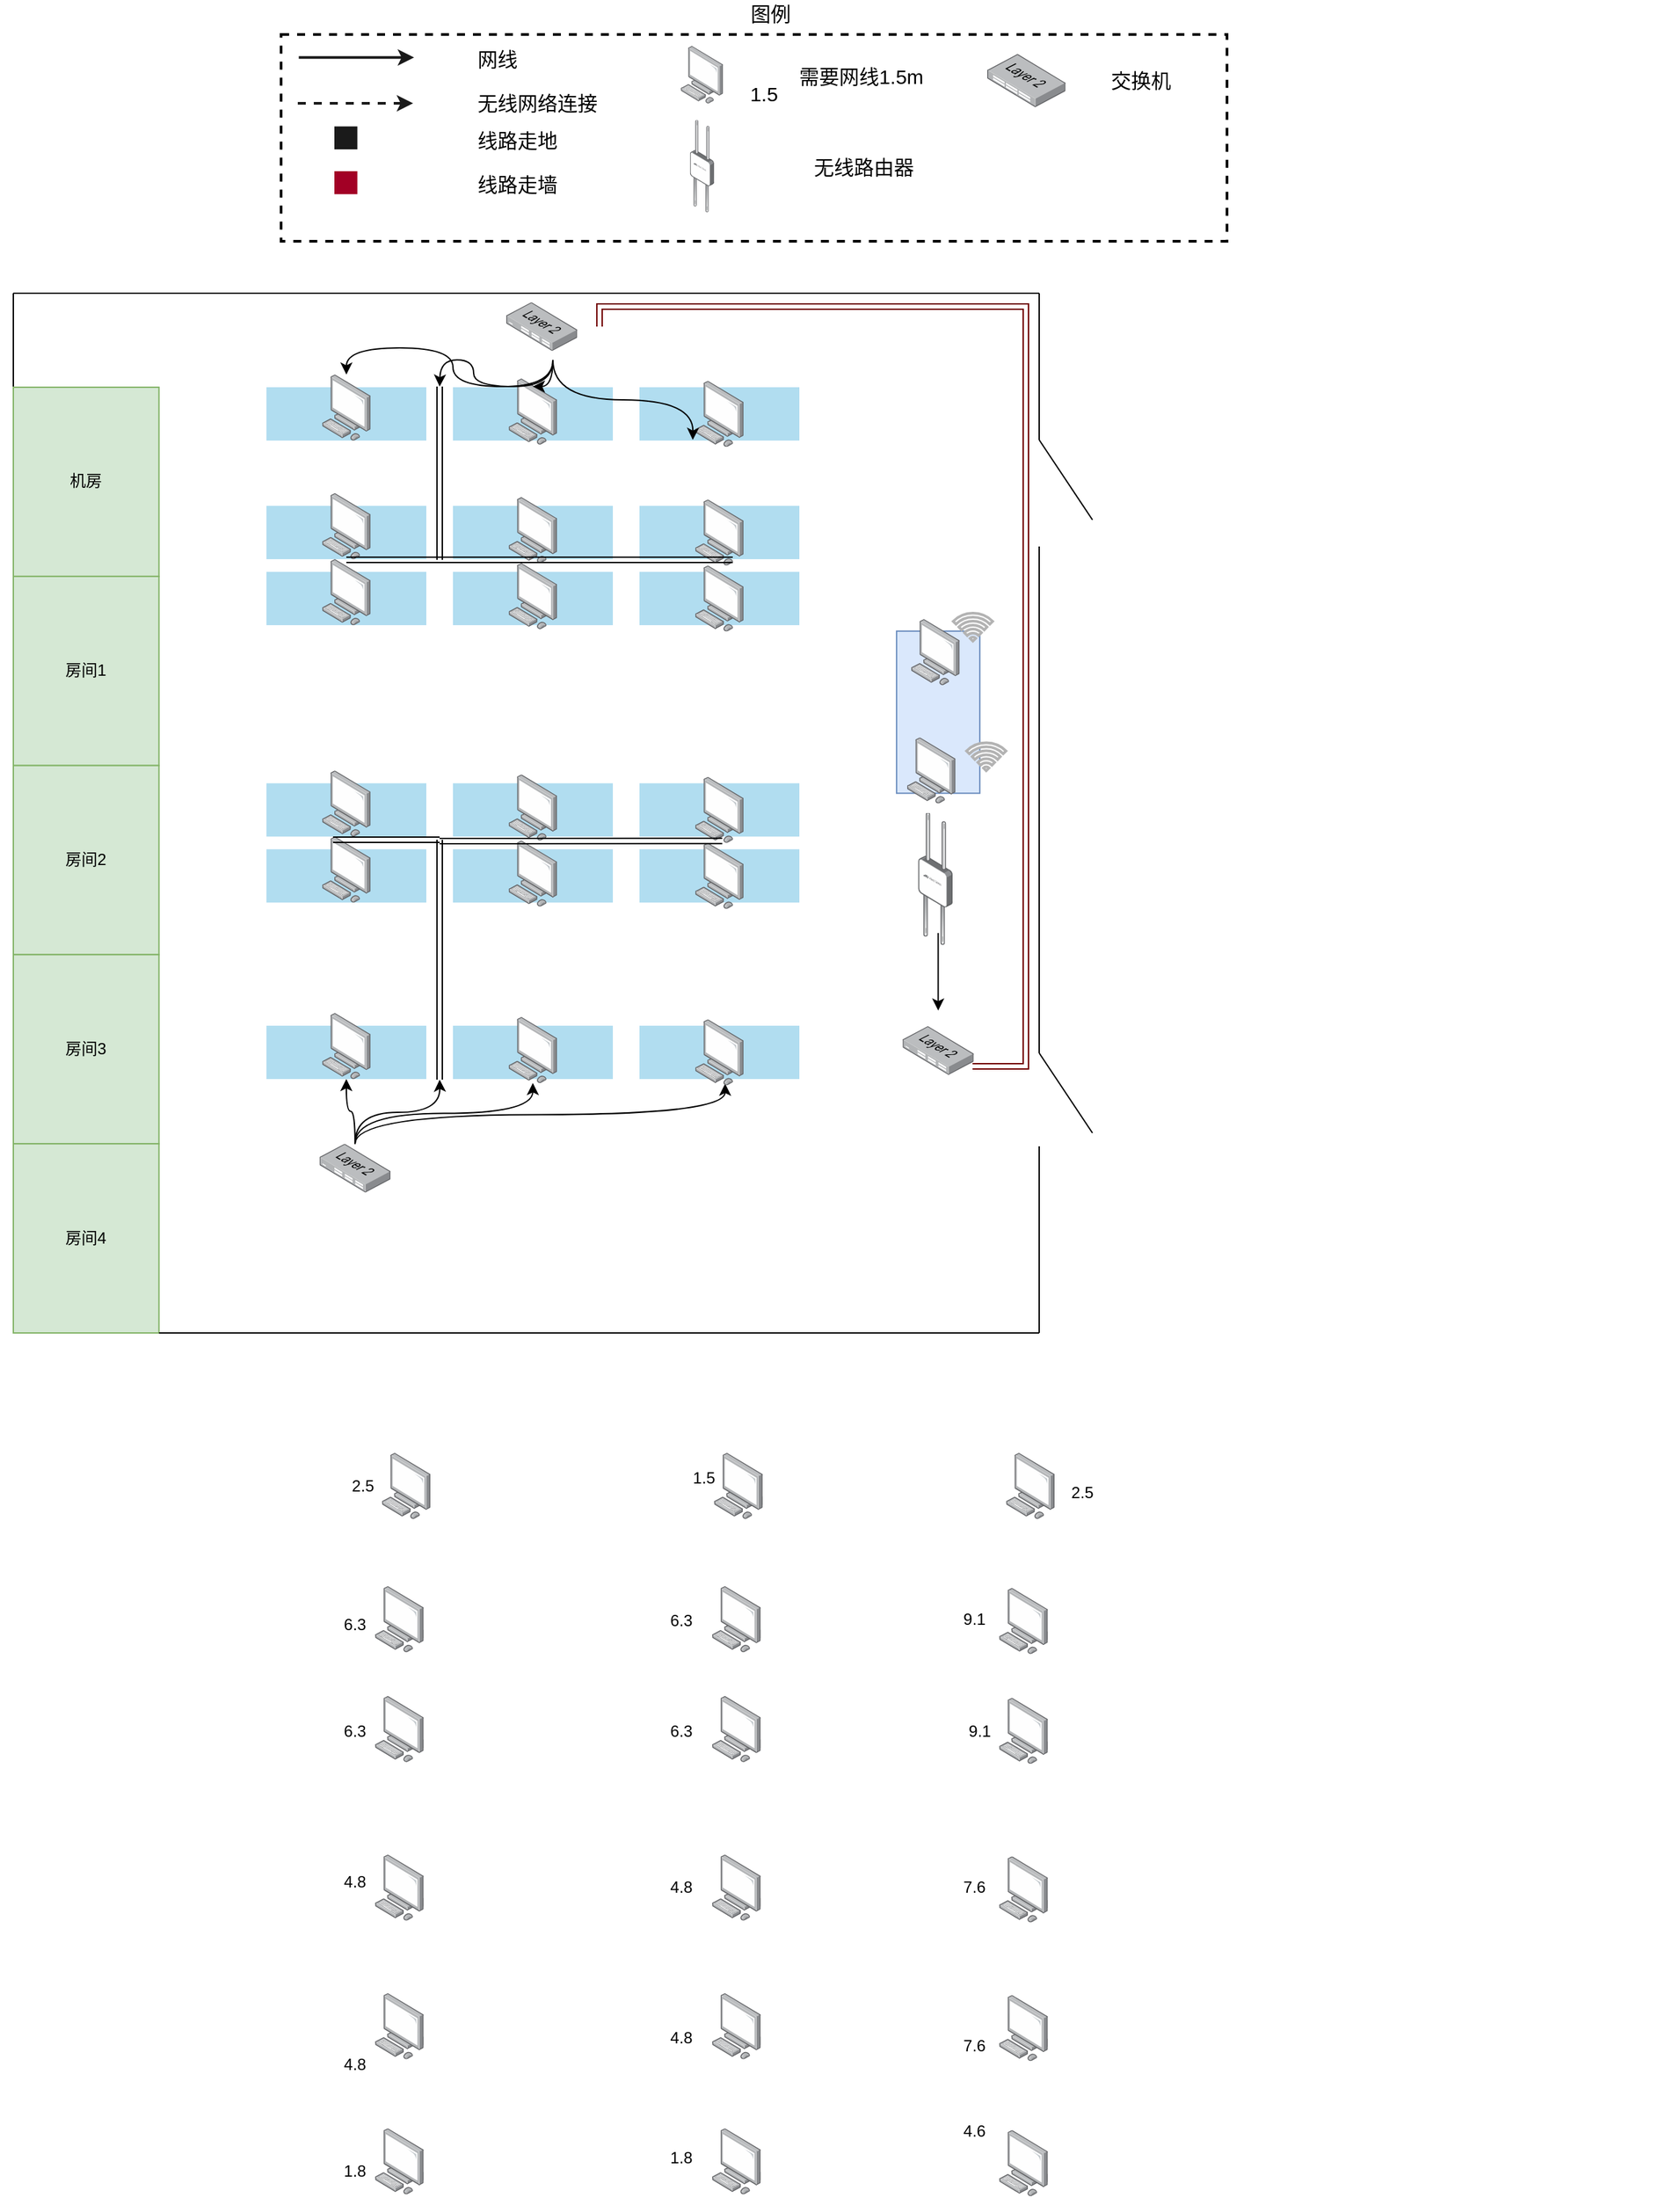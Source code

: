 <mxfile version="16.2.4" type="github"><diagram id="Wh_T5a5GdlTOSvO6FNq-" name="Page-1"><mxGraphModel dx="1501" dy="777" grid="1" gridSize="10" guides="1" tooltips="1" connect="1" arrows="1" fold="1" page="1" pageScale="1" pageWidth="1169" pageHeight="827" background="#ffffff" math="0" shadow="0"><root><mxCell id="0"/><mxCell id="1" parent="0"/><mxCell id="EPCulwZj393Po6NXRDDJ-29" value="" style="group" parent="1" vertex="1" connectable="0"><mxGeometry x="501" y="130" width="740" height="270" as="geometry"/></mxCell><mxCell id="RAonQQCBwZDsgR-4Z4v_-135" value="图例" style="text;html=1;align=center;verticalAlign=middle;resizable=0;points=[];autosize=1;strokeColor=none;fillColor=none;fontSize=15;" parent="EPCulwZj393Po6NXRDDJ-29" vertex="1"><mxGeometry x="371.892" width="50" height="20" as="geometry"/></mxCell><mxCell id="RAonQQCBwZDsgR-4Z4v_-129" value="" style="rounded=0;whiteSpace=wrap;html=1;strokeWidth=2;fillColor=none;dashed=1;" parent="EPCulwZj393Po6NXRDDJ-29" vertex="1"><mxGeometry x="30" y="25.86" width="710" height="155.17" as="geometry"/></mxCell><mxCell id="EPCulwZj393Po6NXRDDJ-27" value="" style="endArrow=classic;html=1;rounded=1;strokeColor=#1A1A1A;strokeWidth=2;dashed=1;" parent="EPCulwZj393Po6NXRDDJ-29" edge="1"><mxGeometry width="50" height="50" relative="1" as="geometry"><mxPoint x="42.539" y="77.474" as="sourcePoint"/><mxPoint x="129.089" y="77.474" as="targetPoint"/></mxGeometry></mxCell><mxCell id="RAonQQCBwZDsgR-4Z4v_-130" value="" style="endArrow=classic;html=1;rounded=1;strokeColor=#1A1A1A;strokeWidth=2;" parent="EPCulwZj393Po6NXRDDJ-29" edge="1"><mxGeometry width="50" height="50" relative="1" as="geometry"><mxPoint x="43.275" y="43.103" as="sourcePoint"/><mxPoint x="129.825" y="43.103" as="targetPoint"/><Array as="points"><mxPoint x="43" y="43.103"/></Array></mxGeometry></mxCell><mxCell id="RAonQQCBwZDsgR-4Z4v_-132" value="&lt;span style=&quot;font-size: 15px&quot;&gt;网线&lt;/span&gt;" style="text;html=1;align=center;verticalAlign=middle;resizable=0;points=[];autosize=1;strokeColor=none;fillColor=none;" parent="EPCulwZj393Po6NXRDDJ-29" vertex="1"><mxGeometry x="166.898" y="34.483" width="50" height="20" as="geometry"/></mxCell><mxCell id="EPCulwZj393Po6NXRDDJ-28" value="无线网络连接" style="text;html=1;align=center;verticalAlign=middle;resizable=0;points=[];autosize=1;strokeColor=none;fillColor=none;fontSize=15;" parent="EPCulwZj393Po6NXRDDJ-29" vertex="1"><mxGeometry x="166.9" y="67.416" width="110" height="20" as="geometry"/></mxCell><mxCell id="EPCulwZj393Po6NXRDDJ-38" value="" style="whiteSpace=wrap;html=1;aspect=fixed;rounded=0;shadow=0;glass=0;sketch=0;strokeColor=none;fillColor=#1A1A1A;" parent="EPCulwZj393Po6NXRDDJ-29" vertex="1"><mxGeometry x="70" y="94.828" width="17.241" height="17.241" as="geometry"/></mxCell><mxCell id="EPCulwZj393Po6NXRDDJ-39" value="&lt;span style=&quot;font-size: 15px&quot;&gt;线路走地&lt;/span&gt;" style="text;html=1;align=center;verticalAlign=middle;resizable=0;points=[];autosize=1;strokeColor=none;fillColor=none;" parent="EPCulwZj393Po6NXRDDJ-29" vertex="1"><mxGeometry x="166.898" y="94.828" width="80" height="20" as="geometry"/></mxCell><mxCell id="EPCulwZj393Po6NXRDDJ-41" value="" style="whiteSpace=wrap;html=1;aspect=fixed;rounded=0;shadow=0;glass=0;sketch=0;strokeColor=none;fillColor=#a20025;fontColor=#ffffff;" parent="EPCulwZj393Po6NXRDDJ-29" vertex="1"><mxGeometry x="70" y="128.448" width="17.241" height="17.241" as="geometry"/></mxCell><mxCell id="EPCulwZj393Po6NXRDDJ-42" value="&lt;span style=&quot;font-size: 15px&quot;&gt;线路走墙&lt;/span&gt;" style="text;html=1;align=center;verticalAlign=middle;resizable=0;points=[];autosize=1;strokeColor=none;fillColor=none;" parent="EPCulwZj393Po6NXRDDJ-29" vertex="1"><mxGeometry x="166.898" y="128.448" width="80" height="20" as="geometry"/></mxCell><mxCell id="EPCulwZj393Po6NXRDDJ-43" value="" style="points=[];aspect=fixed;html=1;align=center;shadow=0;dashed=0;image;image=img/lib/allied_telesis/computer_and_terminals/Personal_Computer.svg;rounded=0;glass=0;sketch=0;strokeColor=default;fillColor=#1A1A1A;" parent="EPCulwZj393Po6NXRDDJ-29" vertex="1"><mxGeometry x="330" y="34.483" width="31.802" height="43.103" as="geometry"/></mxCell><mxCell id="EPCulwZj393Po6NXRDDJ-45" value="&lt;font style=&quot;font-size: 15px&quot;&gt;1.5&lt;/font&gt;" style="text;html=1;align=center;verticalAlign=middle;resizable=0;points=[];autosize=1;strokeColor=none;fillColor=none;" parent="EPCulwZj393Po6NXRDDJ-29" vertex="1"><mxGeometry x="371.888" y="60.345" width="40" height="20" as="geometry"/></mxCell><mxCell id="EPCulwZj393Po6NXRDDJ-46" value="&lt;span style=&quot;font-size: 15px&quot;&gt;需要网线1.5m&lt;/span&gt;" style="text;html=1;align=center;verticalAlign=middle;resizable=0;points=[];autosize=1;strokeColor=none;fillColor=none;" parent="EPCulwZj393Po6NXRDDJ-29" vertex="1"><mxGeometry x="409.998" y="47.414" width="110" height="20" as="geometry"/></mxCell><mxCell id="EPCulwZj393Po6NXRDDJ-59" value="" style="points=[];aspect=fixed;html=1;align=center;shadow=0;dashed=0;image;image=img/lib/allied_telesis/wireless/Access_Point_Outdoor.svg;rounded=0;glass=0;sketch=0;strokeColor=default;fillColor=#1A1A1A;" parent="EPCulwZj393Po6NXRDDJ-29" vertex="1"><mxGeometry x="336.89" y="90.2" width="18.03" height="69.6" as="geometry"/></mxCell><mxCell id="EPCulwZj393Po6NXRDDJ-60" value="&lt;span style=&quot;font-size: 15px&quot;&gt;无线路由器&lt;/span&gt;" style="text;html=1;align=center;verticalAlign=middle;resizable=0;points=[];autosize=1;strokeColor=none;fillColor=none;" parent="EPCulwZj393Po6NXRDDJ-29" vertex="1"><mxGeometry x="421.888" y="115.004" width="90" height="20" as="geometry"/></mxCell><mxCell id="EPCulwZj393Po6NXRDDJ-61" value="" style="points=[];aspect=fixed;html=1;align=center;shadow=0;dashed=0;image;image=img/lib/allied_telesis/switch/Switch_48_port_L2.svg;rounded=0;glass=0;sketch=0;strokeColor=default;fillColor=#1A1A1A;" parent="EPCulwZj393Po6NXRDDJ-29" vertex="1"><mxGeometry x="560" y="40.54" width="58.8" height="39.8" as="geometry"/></mxCell><mxCell id="EPCulwZj393Po6NXRDDJ-62" value="&lt;span style=&quot;font-size: 15px&quot;&gt;交换机&lt;/span&gt;" style="text;html=1;align=center;verticalAlign=middle;resizable=0;points=[];autosize=1;strokeColor=none;fillColor=none;" parent="EPCulwZj393Po6NXRDDJ-29" vertex="1"><mxGeometry x="644.998" y="50.444" width="60" height="20" as="geometry"/></mxCell><mxCell id="RAonQQCBwZDsgR-4Z4v_-64" value="" style="rounded=0;whiteSpace=wrap;html=1;fillColor=none;strokeColor=none;" parent="EPCulwZj393Po6NXRDDJ-29" vertex="1"><mxGeometry x="199" y="220" width="70" height="50" as="geometry"/></mxCell><mxCell id="RAonQQCBwZDsgR-4Z4v_-17" value="" style="points=[];aspect=fixed;html=1;align=center;shadow=0;dashed=0;image;image=img/lib/allied_telesis/switch/Switch_24_port_L2.svg;fillColor=none;" parent="EPCulwZj393Po6NXRDDJ-29" vertex="1"><mxGeometry x="198.996" y="226.73" width="53.29" height="36.533" as="geometry"/></mxCell><mxCell id="BqzuZWMQ27rd1dkTONVC-121" value="" style="endArrow=none;html=1;rounded=0;" edge="1" parent="EPCulwZj393Po6NXRDDJ-29"><mxGeometry width="50" height="50" relative="1" as="geometry"><mxPoint x="-171" y="220" as="sourcePoint"/><mxPoint x="599" y="220" as="targetPoint"/></mxGeometry></mxCell><mxCell id="RAonQQCBwZDsgR-4Z4v_-23" value="" style="points=[];aspect=fixed;html=1;align=center;shadow=0;dashed=0;image;image=img/lib/allied_telesis/computer_and_terminals/Personal_Computer.svg;fillColor=none;" parent="1" vertex="1"><mxGeometry x="606.639" y="1220.001" width="36.533" height="49.515" as="geometry"/></mxCell><mxCell id="RAonQQCBwZDsgR-4Z4v_-25" value="" style="points=[];aspect=fixed;html=1;align=center;shadow=0;dashed=0;image;image=img/lib/allied_telesis/computer_and_terminals/Personal_Computer.svg;fillColor=none;" parent="1" vertex="1"><mxGeometry x="855.996" y="1220.001" width="36.533" height="49.515" as="geometry"/></mxCell><mxCell id="RAonQQCBwZDsgR-4Z4v_-26" value="" style="points=[];aspect=fixed;html=1;align=center;shadow=0;dashed=0;image;image=img/lib/allied_telesis/computer_and_terminals/Personal_Computer.svg;fillColor=none;" parent="1" vertex="1"><mxGeometry x="1075.133" y="1220.001" width="36.533" height="49.515" as="geometry"/></mxCell><mxCell id="RAonQQCBwZDsgR-4Z4v_-40" value="" style="group" parent="1" vertex="1" connectable="0"><mxGeometry x="601.479" y="1320.015" width="515.342" height="109.91" as="geometry"/></mxCell><mxCell id="RAonQQCBwZDsgR-4Z4v_-27" value="" style="points=[];aspect=fixed;html=1;align=center;shadow=0;dashed=0;image;image=img/lib/allied_telesis/computer_and_terminals/Personal_Computer.svg;fillColor=none;" parent="RAonQQCBwZDsgR-4Z4v_-40" vertex="1"><mxGeometry width="36.533" height="49.515" as="geometry"/></mxCell><mxCell id="RAonQQCBwZDsgR-4Z4v_-28" value="" style="points=[];aspect=fixed;html=1;align=center;shadow=0;dashed=0;image;image=img/lib/allied_telesis/computer_and_terminals/Personal_Computer.svg;fillColor=none;" parent="RAonQQCBwZDsgR-4Z4v_-40" vertex="1"><mxGeometry x="252.986" width="36.533" height="49.515" as="geometry"/></mxCell><mxCell id="RAonQQCBwZDsgR-4Z4v_-29" value="" style="points=[];aspect=fixed;html=1;align=center;shadow=0;dashed=0;image;image=img/lib/allied_telesis/computer_and_terminals/Personal_Computer.svg;fillColor=none;" parent="RAonQQCBwZDsgR-4Z4v_-40" vertex="1"><mxGeometry x="468.493" y="1.338" width="36.533" height="49.515" as="geometry"/></mxCell><mxCell id="EPCulwZj393Po6NXRDDJ-6" value="6.3" style="text;html=1;align=center;verticalAlign=middle;resizable=0;points=[];autosize=1;strokeColor=none;fillColor=none;" parent="RAonQQCBwZDsgR-4Z4v_-40" vertex="1"><mxGeometry x="214.521" y="16.095" width="30" height="20" as="geometry"/></mxCell><mxCell id="EPCulwZj393Po6NXRDDJ-7" value="9.1" style="text;html=1;align=center;verticalAlign=middle;resizable=0;points=[];autosize=1;strokeColor=none;fillColor=none;" parent="RAonQQCBwZDsgR-4Z4v_-40" vertex="1"><mxGeometry x="434.521" y="14.755" width="30" height="20" as="geometry"/></mxCell><mxCell id="RAonQQCBwZDsgR-4Z4v_-41" value="" style="group" parent="1" vertex="1" connectable="0"><mxGeometry x="601.479" y="1402.434" width="515.342" height="83.757" as="geometry"/></mxCell><mxCell id="RAonQQCBwZDsgR-4Z4v_-42" value="" style="points=[];aspect=fixed;html=1;align=center;shadow=0;dashed=0;image;image=img/lib/allied_telesis/computer_and_terminals/Personal_Computer.svg;fillColor=none;" parent="RAonQQCBwZDsgR-4Z4v_-41" vertex="1"><mxGeometry width="36.533" height="49.515" as="geometry"/></mxCell><mxCell id="RAonQQCBwZDsgR-4Z4v_-43" value="" style="points=[];aspect=fixed;html=1;align=center;shadow=0;dashed=0;image;image=img/lib/allied_telesis/computer_and_terminals/Personal_Computer.svg;fillColor=none;" parent="RAonQQCBwZDsgR-4Z4v_-41" vertex="1"><mxGeometry x="252.986" width="36.533" height="49.515" as="geometry"/></mxCell><mxCell id="RAonQQCBwZDsgR-4Z4v_-44" value="" style="points=[];aspect=fixed;html=1;align=center;shadow=0;dashed=0;image;image=img/lib/allied_telesis/computer_and_terminals/Personal_Computer.svg;fillColor=none;" parent="RAonQQCBwZDsgR-4Z4v_-41" vertex="1"><mxGeometry x="468.493" y="1.338" width="36.533" height="49.515" as="geometry"/></mxCell><mxCell id="EPCulwZj393Po6NXRDDJ-9" value="6.3" style="text;html=1;align=center;verticalAlign=middle;resizable=0;points=[];autosize=1;strokeColor=none;fillColor=none;" parent="RAonQQCBwZDsgR-4Z4v_-41" vertex="1"><mxGeometry x="214.521" y="16.096" width="30" height="20" as="geometry"/></mxCell><mxCell id="EPCulwZj393Po6NXRDDJ-10" value="9.1" style="text;html=1;align=center;verticalAlign=middle;resizable=0;points=[];autosize=1;strokeColor=none;fillColor=none;" parent="RAonQQCBwZDsgR-4Z4v_-41" vertex="1"><mxGeometry x="438.491" y="16.096" width="30" height="20" as="geometry"/></mxCell><mxCell id="RAonQQCBwZDsgR-4Z4v_-45" value="" style="group" parent="1" vertex="1" connectable="0"><mxGeometry x="601.479" y="1521.379" width="515.342" height="83.757" as="geometry"/></mxCell><mxCell id="RAonQQCBwZDsgR-4Z4v_-46" value="" style="points=[];aspect=fixed;html=1;align=center;shadow=0;dashed=0;image;image=img/lib/allied_telesis/computer_and_terminals/Personal_Computer.svg;fillColor=none;" parent="RAonQQCBwZDsgR-4Z4v_-45" vertex="1"><mxGeometry width="36.533" height="49.515" as="geometry"/></mxCell><mxCell id="RAonQQCBwZDsgR-4Z4v_-47" value="" style="points=[];aspect=fixed;html=1;align=center;shadow=0;dashed=0;image;image=img/lib/allied_telesis/computer_and_terminals/Personal_Computer.svg;fillColor=none;" parent="RAonQQCBwZDsgR-4Z4v_-45" vertex="1"><mxGeometry x="252.986" width="36.533" height="49.515" as="geometry"/></mxCell><mxCell id="RAonQQCBwZDsgR-4Z4v_-48" value="" style="points=[];aspect=fixed;html=1;align=center;shadow=0;dashed=0;image;image=img/lib/allied_telesis/computer_and_terminals/Personal_Computer.svg;fillColor=none;" parent="RAonQQCBwZDsgR-4Z4v_-45" vertex="1"><mxGeometry x="468.493" y="1.338" width="36.533" height="49.515" as="geometry"/></mxCell><mxCell id="EPCulwZj393Po6NXRDDJ-12" value="4.8" style="text;html=1;align=center;verticalAlign=middle;resizable=0;points=[];autosize=1;strokeColor=none;fillColor=none;" parent="RAonQQCBwZDsgR-4Z4v_-45" vertex="1"><mxGeometry x="214.521" y="14.761" width="30" height="20" as="geometry"/></mxCell><mxCell id="EPCulwZj393Po6NXRDDJ-14" value="7.6" style="text;html=1;align=center;verticalAlign=middle;resizable=0;points=[];autosize=1;strokeColor=none;fillColor=none;" parent="RAonQQCBwZDsgR-4Z4v_-45" vertex="1"><mxGeometry x="434.521" y="14.761" width="30" height="20" as="geometry"/></mxCell><mxCell id="RAonQQCBwZDsgR-4Z4v_-49" value="" style="group" parent="1" vertex="1" connectable="0"><mxGeometry x="601.479" y="1625.406" width="515.342" height="83.757" as="geometry"/></mxCell><mxCell id="RAonQQCBwZDsgR-4Z4v_-50" value="" style="points=[];aspect=fixed;html=1;align=center;shadow=0;dashed=0;image;image=img/lib/allied_telesis/computer_and_terminals/Personal_Computer.svg;fillColor=none;" parent="RAonQQCBwZDsgR-4Z4v_-49" vertex="1"><mxGeometry width="36.533" height="49.515" as="geometry"/></mxCell><mxCell id="RAonQQCBwZDsgR-4Z4v_-51" value="" style="points=[];aspect=fixed;html=1;align=center;shadow=0;dashed=0;image;image=img/lib/allied_telesis/computer_and_terminals/Personal_Computer.svg;fillColor=none;" parent="RAonQQCBwZDsgR-4Z4v_-49" vertex="1"><mxGeometry x="252.986" width="36.533" height="49.515" as="geometry"/></mxCell><mxCell id="RAonQQCBwZDsgR-4Z4v_-52" value="" style="points=[];aspect=fixed;html=1;align=center;shadow=0;dashed=0;image;image=img/lib/allied_telesis/computer_and_terminals/Personal_Computer.svg;fillColor=none;" parent="RAonQQCBwZDsgR-4Z4v_-49" vertex="1"><mxGeometry x="468.493" y="1.338" width="36.533" height="49.515" as="geometry"/></mxCell><mxCell id="EPCulwZj393Po6NXRDDJ-13" value="4.8" style="text;html=1;align=center;verticalAlign=middle;resizable=0;points=[];autosize=1;strokeColor=none;fillColor=none;" parent="RAonQQCBwZDsgR-4Z4v_-49" vertex="1"><mxGeometry x="214.521" y="23.514" width="30" height="20" as="geometry"/></mxCell><mxCell id="EPCulwZj393Po6NXRDDJ-15" value="7.6" style="text;html=1;align=center;verticalAlign=middle;resizable=0;points=[];autosize=1;strokeColor=none;fillColor=none;" parent="RAonQQCBwZDsgR-4Z4v_-49" vertex="1"><mxGeometry x="434.521" y="29.514" width="30" height="20" as="geometry"/></mxCell><mxCell id="RAonQQCBwZDsgR-4Z4v_-54" value="" style="points=[];aspect=fixed;html=1;align=center;shadow=0;dashed=0;image;image=img/lib/allied_telesis/computer_and_terminals/Personal_Computer.svg;fillColor=none;" parent="1" vertex="1"><mxGeometry x="601.479" y="1726.758" width="36.533" height="49.515" as="geometry"/></mxCell><mxCell id="RAonQQCBwZDsgR-4Z4v_-55" value="" style="points=[];aspect=fixed;html=1;align=center;shadow=0;dashed=0;image;image=img/lib/allied_telesis/computer_and_terminals/Personal_Computer.svg;fillColor=none;" parent="1" vertex="1"><mxGeometry x="854.466" y="1726.758" width="36.533" height="49.515" as="geometry"/></mxCell><mxCell id="RAonQQCBwZDsgR-4Z4v_-56" value="" style="points=[];aspect=fixed;html=1;align=center;shadow=0;dashed=0;image;image=img/lib/allied_telesis/computer_and_terminals/Personal_Computer.svg;fillColor=none;" parent="1" vertex="1"><mxGeometry x="1069.973" y="1728.096" width="36.533" height="49.515" as="geometry"/></mxCell><mxCell id="EPCulwZj393Po6NXRDDJ-16" value="4.6" style="text;html=1;align=center;verticalAlign=middle;resizable=0;points=[];autosize=1;strokeColor=none;fillColor=none;" parent="1" vertex="1"><mxGeometry x="1036" y="1718.92" width="30" height="20" as="geometry"/></mxCell><mxCell id="EPCulwZj393Po6NXRDDJ-1" value="2.5" style="text;html=1;align=center;verticalAlign=middle;resizable=0;points=[];autosize=1;strokeColor=none;fillColor=none;" parent="1" vertex="1"><mxGeometry x="576.64" y="1234.76" width="30" height="20" as="geometry"/></mxCell><mxCell id="EPCulwZj393Po6NXRDDJ-2" value="1.5" style="text;html=1;align=center;verticalAlign=middle;resizable=0;points=[];autosize=1;strokeColor=none;fillColor=none;" parent="1" vertex="1"><mxGeometry x="833" y="1228.92" width="30" height="20" as="geometry"/></mxCell><mxCell id="EPCulwZj393Po6NXRDDJ-4" value="2.5" style="text;html=1;align=center;verticalAlign=middle;resizable=0;points=[];autosize=1;strokeColor=none;fillColor=none;" parent="1" vertex="1"><mxGeometry x="1116.82" y="1240.27" width="30" height="20" as="geometry"/></mxCell><mxCell id="EPCulwZj393Po6NXRDDJ-5" value="6.3" style="text;html=1;align=center;verticalAlign=middle;resizable=0;points=[];autosize=1;strokeColor=none;fillColor=none;" parent="1" vertex="1"><mxGeometry x="571.48" y="1338.92" width="30" height="20" as="geometry"/></mxCell><mxCell id="EPCulwZj393Po6NXRDDJ-8" value="6.3" style="text;html=1;align=center;verticalAlign=middle;resizable=0;points=[];autosize=1;strokeColor=none;fillColor=none;" parent="1" vertex="1"><mxGeometry x="571.48" y="1418.92" width="30" height="20" as="geometry"/></mxCell><mxCell id="EPCulwZj393Po6NXRDDJ-18" value="1.8" style="text;html=1;align=center;verticalAlign=middle;resizable=0;points=[];autosize=1;strokeColor=none;fillColor=none;" parent="1" vertex="1"><mxGeometry x="816" y="1738.92" width="30" height="20" as="geometry"/></mxCell><mxCell id="EPCulwZj393Po6NXRDDJ-20" value="4.8" style="text;html=1;align=center;verticalAlign=middle;resizable=0;points=[];autosize=1;strokeColor=none;fillColor=none;" parent="1" vertex="1"><mxGeometry x="571.48" y="1531.69" width="30" height="20" as="geometry"/></mxCell><mxCell id="EPCulwZj393Po6NXRDDJ-17" value="1.8" style="text;html=1;align=center;verticalAlign=middle;resizable=0;points=[];autosize=1;strokeColor=none;fillColor=none;" parent="1" vertex="1"><mxGeometry x="571" y="1748.92" width="30" height="20" as="geometry"/></mxCell><mxCell id="EPCulwZj393Po6NXRDDJ-21" value="4.8" style="text;html=1;align=center;verticalAlign=middle;resizable=0;points=[];autosize=1;strokeColor=none;fillColor=none;" parent="1" vertex="1"><mxGeometry x="571" y="1668.92" width="30" height="20" as="geometry"/></mxCell><mxCell id="EPCulwZj393Po6NXRDDJ-70" value="" style="html=1;verticalLabelPosition=bottom;align=center;labelBackgroundColor=#ffffff;verticalAlign=top;strokeWidth=2;strokeColor=#0080F0;shadow=0;dashed=0;shape=mxgraph.ios7.icons.wifi;pointerEvents=1;rounded=0;glass=0;sketch=0;fillColor=default;opacity=0;" parent="1" vertex="1"><mxGeometry x="1006" y="1348.92" width="29.7" height="21" as="geometry"/></mxCell><mxCell id="EPCulwZj393Po6NXRDDJ-71" value="" style="html=1;verticalLabelPosition=bottom;align=center;labelBackgroundColor=#ffffff;verticalAlign=top;strokeWidth=2;strokeColor=#0080F0;shadow=0;dashed=0;shape=mxgraph.ios7.icons.folders;rounded=0;glass=0;sketch=0;fillColor=none;opacity=0;" parent="1" vertex="1"><mxGeometry x="1006" y="1348.92" width="30" height="25.5" as="geometry"/></mxCell><mxCell id="RAonQQCBwZDsgR-4Z4v_-1" value="机房" style="rounded=0;whiteSpace=wrap;html=1;fillColor=#d5e8d4;strokeColor=#82b366;" parent="1" vertex="1"><mxGeometry x="330" y="420.541" width="109.315" height="141.892" as="geometry"/></mxCell><mxCell id="RAonQQCBwZDsgR-4Z4v_-3" value="房间1" style="rounded=0;whiteSpace=wrap;html=1;fillColor=#d5e8d4;strokeColor=#82b366;" parent="1" vertex="1"><mxGeometry x="330" y="562.432" width="109.315" height="141.892" as="geometry"/></mxCell><mxCell id="RAonQQCBwZDsgR-4Z4v_-4" value="房间2" style="rounded=0;whiteSpace=wrap;html=1;fillColor=#d5e8d4;strokeColor=#82b366;" parent="1" vertex="1"><mxGeometry x="330" y="704.324" width="109.315" height="141.892" as="geometry"/></mxCell><mxCell id="RAonQQCBwZDsgR-4Z4v_-5" value="房间3" style="rounded=0;whiteSpace=wrap;html=1;fillColor=#d5e8d4;strokeColor=#82b366;" parent="1" vertex="1"><mxGeometry x="330" y="846.216" width="109.315" height="141.892" as="geometry"/></mxCell><mxCell id="RAonQQCBwZDsgR-4Z4v_-6" value="房间4" style="rounded=0;whiteSpace=wrap;html=1;fillColor=#d5e8d4;strokeColor=#82b366;" parent="1" vertex="1"><mxGeometry x="330" y="988.108" width="109.315" height="141.892" as="geometry"/></mxCell><mxCell id="RAonQQCBwZDsgR-4Z4v_-18" value="" style="points=[];aspect=fixed;html=1;align=center;shadow=0;dashed=0;image;image=img/lib/allied_telesis/switch/Switch_24_port_L2.svg;fillColor=none;" parent="1" vertex="1"><mxGeometry x="559.839" y="988.109" width="53.29" height="36.533" as="geometry"/></mxCell><mxCell id="RAonQQCBwZDsgR-4Z4v_-20" value="" style="points=[];aspect=fixed;html=1;align=center;shadow=0;dashed=0;image;image=img/lib/allied_telesis/switch/Switch_24_port_L2.svg;fillColor=none;" parent="1" vertex="1"><mxGeometry x="997.552" y="899.847" width="53.29" height="36.533" as="geometry"/></mxCell><mxCell id="RAonQQCBwZDsgR-4Z4v_-21" value="" style="rounded=0;whiteSpace=wrap;html=1;fillColor=#dae8fc;strokeColor=#6c8ebf;" parent="1" vertex="1"><mxGeometry x="992.964" y="603.514" width="62.466" height="121.622" as="geometry"/></mxCell><mxCell id="RAonQQCBwZDsgR-4Z4v_-57" value="" style="points=[];aspect=fixed;html=1;align=center;shadow=0;dashed=0;image;image=img/lib/allied_telesis/computer_and_terminals/Personal_Computer.svg;fillColor=none;" parent="1" vertex="1"><mxGeometry x="1003.847" y="594.535" width="36.533" height="49.515" as="geometry"/></mxCell><mxCell id="RAonQQCBwZDsgR-4Z4v_-58" value="" style="points=[];aspect=fixed;html=1;align=center;shadow=0;dashed=0;image;image=img/lib/allied_telesis/computer_and_terminals/Personal_Computer.svg;fillColor=none;" parent="1" vertex="1"><mxGeometry x="1000.772" y="683.257" width="36.533" height="49.515" as="geometry"/></mxCell><mxCell id="BqzuZWMQ27rd1dkTONVC-112" style="edgeStyle=orthogonalEdgeStyle;curved=1;orthogonalLoop=1;jettySize=auto;html=1;exitX=0.5;exitY=0;exitDx=0;exitDy=0;" edge="1" parent="1" source="RAonQQCBwZDsgR-4Z4v_-111" target="BqzuZWMQ27rd1dkTONVC-100"><mxGeometry relative="1" as="geometry"/></mxCell><mxCell id="BqzuZWMQ27rd1dkTONVC-113" style="edgeStyle=orthogonalEdgeStyle;curved=1;orthogonalLoop=1;jettySize=auto;html=1;exitX=0.5;exitY=0;exitDx=0;exitDy=0;" edge="1" parent="1" source="RAonQQCBwZDsgR-4Z4v_-111" target="BqzuZWMQ27rd1dkTONVC-101"><mxGeometry relative="1" as="geometry"/></mxCell><mxCell id="BqzuZWMQ27rd1dkTONVC-114" style="edgeStyle=orthogonalEdgeStyle;curved=1;orthogonalLoop=1;jettySize=auto;html=1;exitX=0.5;exitY=0;exitDx=0;exitDy=0;entryX=0.617;entryY=0.974;entryDx=0;entryDy=0;entryPerimeter=0;" edge="1" parent="1" source="RAonQQCBwZDsgR-4Z4v_-111" target="BqzuZWMQ27rd1dkTONVC-102"><mxGeometry relative="1" as="geometry"/></mxCell><mxCell id="BqzuZWMQ27rd1dkTONVC-118" style="edgeStyle=orthogonalEdgeStyle;curved=1;orthogonalLoop=1;jettySize=auto;html=1;exitX=0.5;exitY=0;exitDx=0;exitDy=0;" edge="1" parent="1" source="RAonQQCBwZDsgR-4Z4v_-111"><mxGeometry relative="1" as="geometry"><mxPoint x="650" y="940" as="targetPoint"/></mxGeometry></mxCell><mxCell id="RAonQQCBwZDsgR-4Z4v_-111" value="" style="rounded=0;whiteSpace=wrap;html=1;fillColor=none;strokeColor=none;" parent="1" vertex="1"><mxGeometry x="526.48" y="988.11" width="120" height="60" as="geometry"/></mxCell><mxCell id="RAonQQCBwZDsgR-4Z4v_-122" value="" style="rounded=0;whiteSpace=wrap;html=1;fillColor=none;strokeColor=none;" parent="1" vertex="1"><mxGeometry x="1378.77" y="928.11" width="120" height="60" as="geometry"/></mxCell><mxCell id="BqzuZWMQ27rd1dkTONVC-119" style="edgeStyle=orthogonalEdgeStyle;orthogonalLoop=1;jettySize=auto;html=1;exitX=0.5;exitY=1;exitDx=0;exitDy=0;rounded=0;" edge="1" parent="1" source="EPCulwZj393Po6NXRDDJ-23"><mxGeometry relative="1" as="geometry"><mxPoint x="1024.219" y="888.11" as="targetPoint"/><Array as="points"><mxPoint x="1024.43" y="880"/><mxPoint x="1024.43" y="880"/></Array></mxGeometry></mxCell><mxCell id="EPCulwZj393Po6NXRDDJ-23" value="" style="rounded=0;whiteSpace=wrap;html=1;fillColor=none;strokeColor=none;" parent="1" vertex="1"><mxGeometry x="979.2" y="749.8" width="90" height="80.2" as="geometry"/></mxCell><mxCell id="BqzuZWMQ27rd1dkTONVC-2" value="" style="html=1;verticalLabelPosition=bottom;align=center;labelBackgroundColor=#ffffff;verticalAlign=top;strokeWidth=2;strokeColor=#B3B3B3;shadow=0;dashed=0;shape=mxgraph.ios7.icons.wifi;pointerEvents=1" vertex="1" parent="1"><mxGeometry x="1045.43" y="687.27" width="29.7" height="21" as="geometry"/></mxCell><mxCell id="EPCulwZj393Po6NXRDDJ-48" value="" style="group;fillColor=default;opacity=0;container=0;" parent="1" vertex="1" connectable="0"><mxGeometry x="320" y="350" width="1260" height="820" as="geometry"/></mxCell><mxCell id="BqzuZWMQ27rd1dkTONVC-79" value="" style="group" vertex="1" connectable="0" parent="1"><mxGeometry x="520" y="411.021" width="400" height="54.275" as="geometry"/></mxCell><mxCell id="BqzuZWMQ27rd1dkTONVC-42" value="" style="rounded=0;whiteSpace=wrap;html=1;strokeColor=none;fillColor=#b1ddf0;" vertex="1" parent="BqzuZWMQ27rd1dkTONVC-79"><mxGeometry y="9.519" width="120" height="40" as="geometry"/></mxCell><mxCell id="BqzuZWMQ27rd1dkTONVC-46" value="" style="rounded=0;whiteSpace=wrap;html=1;strokeColor=none;fillColor=#b1ddf0;" vertex="1" parent="BqzuZWMQ27rd1dkTONVC-79"><mxGeometry x="140" y="9.519" width="120" height="40" as="geometry"/></mxCell><mxCell id="BqzuZWMQ27rd1dkTONVC-47" value="" style="rounded=0;whiteSpace=wrap;html=1;strokeColor=none;fillColor=#b1ddf0;" vertex="1" parent="BqzuZWMQ27rd1dkTONVC-79"><mxGeometry x="280" y="9.519" width="120" height="40" as="geometry"/></mxCell><mxCell id="BqzuZWMQ27rd1dkTONVC-48" value="" style="points=[];aspect=fixed;html=1;align=center;shadow=0;dashed=0;image;image=img/lib/allied_telesis/computer_and_terminals/Personal_Computer.svg;fillColor=none;" vertex="1" parent="BqzuZWMQ27rd1dkTONVC-79"><mxGeometry x="41.729" width="36.533" height="49.515" as="geometry"/></mxCell><mxCell id="BqzuZWMQ27rd1dkTONVC-49" value="" style="points=[];aspect=fixed;html=1;align=center;shadow=0;dashed=0;image;image=img/lib/allied_telesis/computer_and_terminals/Personal_Computer.svg;fillColor=none;" vertex="1" parent="BqzuZWMQ27rd1dkTONVC-79"><mxGeometry x="181.729" y="2.98" width="36.533" height="49.515" as="geometry"/></mxCell><mxCell id="BqzuZWMQ27rd1dkTONVC-50" value="" style="points=[];aspect=fixed;html=1;align=center;shadow=0;dashed=0;image;image=img/lib/allied_telesis/computer_and_terminals/Personal_Computer.svg;fillColor=none;" vertex="1" parent="BqzuZWMQ27rd1dkTONVC-79"><mxGeometry x="321.729" y="4.76" width="36.533" height="49.515" as="geometry"/></mxCell><mxCell id="EPCulwZj393Po6NXRDDJ-22" value="" style="points=[];aspect=fixed;html=1;align=center;shadow=0;dashed=0;image;image=img/lib/allied_telesis/wireless/Access_Point_Outdoor.svg;" parent="1" vertex="1"><mxGeometry x="1009.21" y="740" width="25.8" height="99.6" as="geometry"/></mxCell><mxCell id="BqzuZWMQ27rd1dkTONVC-104" style="edgeStyle=orthogonalEdgeStyle;orthogonalLoop=1;jettySize=auto;html=1;exitX=0.5;exitY=1;exitDx=0;exitDy=0;curved=1;" edge="1" parent="1" source="RAonQQCBwZDsgR-4Z4v_-64" target="BqzuZWMQ27rd1dkTONVC-46"><mxGeometry relative="1" as="geometry"/></mxCell><mxCell id="BqzuZWMQ27rd1dkTONVC-1" value="" style="html=1;verticalLabelPosition=bottom;align=center;labelBackgroundColor=#ffffff;verticalAlign=top;strokeWidth=2;strokeColor=#B3B3B3;shadow=0;dashed=0;shape=mxgraph.ios7.icons.wifi;pointerEvents=1" vertex="1" parent="1"><mxGeometry x="1035.43" y="590" width="29.7" height="21" as="geometry"/></mxCell><mxCell id="BqzuZWMQ27rd1dkTONVC-80" value="" style="group" vertex="1" connectable="0" parent="1"><mxGeometry x="520" y="500.001" width="400" height="103.785" as="geometry"/></mxCell><mxCell id="BqzuZWMQ27rd1dkTONVC-67" value="" style="rounded=0;whiteSpace=wrap;html=1;strokeColor=none;fillColor=#b1ddf0;" vertex="1" parent="BqzuZWMQ27rd1dkTONVC-80"><mxGeometry y="9.519" width="120" height="40" as="geometry"/></mxCell><mxCell id="BqzuZWMQ27rd1dkTONVC-68" value="" style="rounded=0;whiteSpace=wrap;html=1;strokeColor=none;fillColor=#b1ddf0;" vertex="1" parent="BqzuZWMQ27rd1dkTONVC-80"><mxGeometry x="140" y="9.519" width="120" height="40" as="geometry"/></mxCell><mxCell id="BqzuZWMQ27rd1dkTONVC-69" value="" style="rounded=0;whiteSpace=wrap;html=1;strokeColor=none;fillColor=#b1ddf0;" vertex="1" parent="BqzuZWMQ27rd1dkTONVC-80"><mxGeometry x="280" y="9.519" width="120" height="40" as="geometry"/></mxCell><mxCell id="BqzuZWMQ27rd1dkTONVC-70" value="" style="points=[];aspect=fixed;html=1;align=center;shadow=0;dashed=0;image;image=img/lib/allied_telesis/computer_and_terminals/Personal_Computer.svg;fillColor=none;" vertex="1" parent="BqzuZWMQ27rd1dkTONVC-80"><mxGeometry x="41.729" width="36.533" height="49.515" as="geometry"/></mxCell><mxCell id="BqzuZWMQ27rd1dkTONVC-71" value="" style="points=[];aspect=fixed;html=1;align=center;shadow=0;dashed=0;image;image=img/lib/allied_telesis/computer_and_terminals/Personal_Computer.svg;fillColor=none;" vertex="1" parent="BqzuZWMQ27rd1dkTONVC-80"><mxGeometry x="181.729" y="2.98" width="36.533" height="49.515" as="geometry"/></mxCell><mxCell id="BqzuZWMQ27rd1dkTONVC-72" value="" style="points=[];aspect=fixed;html=1;align=center;shadow=0;dashed=0;image;image=img/lib/allied_telesis/computer_and_terminals/Personal_Computer.svg;fillColor=none;" vertex="1" parent="BqzuZWMQ27rd1dkTONVC-80"><mxGeometry x="321.729" y="4.76" width="36.533" height="49.515" as="geometry"/></mxCell><mxCell id="BqzuZWMQ27rd1dkTONVC-81" value="" style="group" vertex="1" connectable="0" parent="BqzuZWMQ27rd1dkTONVC-80"><mxGeometry y="49.51" width="400" height="54.275" as="geometry"/></mxCell><mxCell id="BqzuZWMQ27rd1dkTONVC-73" value="" style="rounded=0;whiteSpace=wrap;html=1;strokeColor=none;fillColor=#b1ddf0;" vertex="1" parent="BqzuZWMQ27rd1dkTONVC-81"><mxGeometry y="9.519" width="120" height="40" as="geometry"/></mxCell><mxCell id="BqzuZWMQ27rd1dkTONVC-74" value="" style="rounded=0;whiteSpace=wrap;html=1;strokeColor=none;fillColor=#b1ddf0;" vertex="1" parent="BqzuZWMQ27rd1dkTONVC-81"><mxGeometry x="140" y="9.519" width="120" height="40" as="geometry"/></mxCell><mxCell id="BqzuZWMQ27rd1dkTONVC-75" value="" style="rounded=0;whiteSpace=wrap;html=1;strokeColor=none;fillColor=#b1ddf0;" vertex="1" parent="BqzuZWMQ27rd1dkTONVC-81"><mxGeometry x="280" y="9.519" width="120" height="40" as="geometry"/></mxCell><mxCell id="BqzuZWMQ27rd1dkTONVC-76" value="" style="points=[];aspect=fixed;html=1;align=center;shadow=0;dashed=0;image;image=img/lib/allied_telesis/computer_and_terminals/Personal_Computer.svg;fillColor=none;" vertex="1" parent="BqzuZWMQ27rd1dkTONVC-81"><mxGeometry x="41.729" width="36.533" height="49.515" as="geometry"/></mxCell><mxCell id="BqzuZWMQ27rd1dkTONVC-77" value="" style="points=[];aspect=fixed;html=1;align=center;shadow=0;dashed=0;image;image=img/lib/allied_telesis/computer_and_terminals/Personal_Computer.svg;fillColor=none;" vertex="1" parent="BqzuZWMQ27rd1dkTONVC-81"><mxGeometry x="181.729" y="2.98" width="36.533" height="49.515" as="geometry"/></mxCell><mxCell id="BqzuZWMQ27rd1dkTONVC-78" value="" style="points=[];aspect=fixed;html=1;align=center;shadow=0;dashed=0;image;image=img/lib/allied_telesis/computer_and_terminals/Personal_Computer.svg;fillColor=none;" vertex="1" parent="BqzuZWMQ27rd1dkTONVC-81"><mxGeometry x="321.729" y="4.76" width="36.533" height="49.515" as="geometry"/></mxCell><mxCell id="BqzuZWMQ27rd1dkTONVC-82" value="" style="group" vertex="1" connectable="0" parent="1"><mxGeometry x="520" y="708.111" width="400" height="103.785" as="geometry"/></mxCell><mxCell id="BqzuZWMQ27rd1dkTONVC-83" value="" style="rounded=0;whiteSpace=wrap;html=1;strokeColor=none;fillColor=#b1ddf0;" vertex="1" parent="BqzuZWMQ27rd1dkTONVC-82"><mxGeometry y="9.519" width="120" height="40" as="geometry"/></mxCell><mxCell id="BqzuZWMQ27rd1dkTONVC-84" value="" style="rounded=0;whiteSpace=wrap;html=1;strokeColor=none;fillColor=#b1ddf0;" vertex="1" parent="BqzuZWMQ27rd1dkTONVC-82"><mxGeometry x="140" y="9.519" width="120" height="40" as="geometry"/></mxCell><mxCell id="BqzuZWMQ27rd1dkTONVC-85" value="" style="rounded=0;whiteSpace=wrap;html=1;strokeColor=none;fillColor=#b1ddf0;" vertex="1" parent="BqzuZWMQ27rd1dkTONVC-82"><mxGeometry x="280" y="9.519" width="120" height="40" as="geometry"/></mxCell><mxCell id="BqzuZWMQ27rd1dkTONVC-86" value="" style="points=[];aspect=fixed;html=1;align=center;shadow=0;dashed=0;image;image=img/lib/allied_telesis/computer_and_terminals/Personal_Computer.svg;fillColor=none;" vertex="1" parent="BqzuZWMQ27rd1dkTONVC-82"><mxGeometry x="41.729" width="36.533" height="49.515" as="geometry"/></mxCell><mxCell id="BqzuZWMQ27rd1dkTONVC-87" value="" style="points=[];aspect=fixed;html=1;align=center;shadow=0;dashed=0;image;image=img/lib/allied_telesis/computer_and_terminals/Personal_Computer.svg;fillColor=none;" vertex="1" parent="BqzuZWMQ27rd1dkTONVC-82"><mxGeometry x="181.729" y="2.98" width="36.533" height="49.515" as="geometry"/></mxCell><mxCell id="BqzuZWMQ27rd1dkTONVC-88" value="" style="points=[];aspect=fixed;html=1;align=center;shadow=0;dashed=0;image;image=img/lib/allied_telesis/computer_and_terminals/Personal_Computer.svg;fillColor=none;" vertex="1" parent="BqzuZWMQ27rd1dkTONVC-82"><mxGeometry x="321.729" y="4.76" width="36.533" height="49.515" as="geometry"/></mxCell><mxCell id="BqzuZWMQ27rd1dkTONVC-89" value="" style="group" vertex="1" connectable="0" parent="BqzuZWMQ27rd1dkTONVC-82"><mxGeometry y="49.51" width="400" height="54.275" as="geometry"/></mxCell><mxCell id="BqzuZWMQ27rd1dkTONVC-90" value="" style="rounded=0;whiteSpace=wrap;html=1;strokeColor=none;fillColor=#b1ddf0;" vertex="1" parent="BqzuZWMQ27rd1dkTONVC-89"><mxGeometry y="9.519" width="120" height="40" as="geometry"/></mxCell><mxCell id="BqzuZWMQ27rd1dkTONVC-91" value="" style="rounded=0;whiteSpace=wrap;html=1;strokeColor=none;fillColor=#b1ddf0;" vertex="1" parent="BqzuZWMQ27rd1dkTONVC-89"><mxGeometry x="140" y="9.519" width="120" height="40" as="geometry"/></mxCell><mxCell id="BqzuZWMQ27rd1dkTONVC-92" value="" style="rounded=0;whiteSpace=wrap;html=1;strokeColor=none;fillColor=#b1ddf0;" vertex="1" parent="BqzuZWMQ27rd1dkTONVC-89"><mxGeometry x="280" y="9.519" width="120" height="40" as="geometry"/></mxCell><mxCell id="BqzuZWMQ27rd1dkTONVC-93" value="" style="points=[];aspect=fixed;html=1;align=center;shadow=0;dashed=0;image;image=img/lib/allied_telesis/computer_and_terminals/Personal_Computer.svg;fillColor=none;" vertex="1" parent="BqzuZWMQ27rd1dkTONVC-89"><mxGeometry x="41.729" width="36.533" height="49.515" as="geometry"/></mxCell><mxCell id="BqzuZWMQ27rd1dkTONVC-94" value="" style="points=[];aspect=fixed;html=1;align=center;shadow=0;dashed=0;image;image=img/lib/allied_telesis/computer_and_terminals/Personal_Computer.svg;fillColor=none;" vertex="1" parent="BqzuZWMQ27rd1dkTONVC-89"><mxGeometry x="181.729" y="2.98" width="36.533" height="49.515" as="geometry"/></mxCell><mxCell id="BqzuZWMQ27rd1dkTONVC-95" value="" style="points=[];aspect=fixed;html=1;align=center;shadow=0;dashed=0;image;image=img/lib/allied_telesis/computer_and_terminals/Personal_Computer.svg;fillColor=none;" vertex="1" parent="BqzuZWMQ27rd1dkTONVC-89"><mxGeometry x="321.729" y="4.76" width="36.533" height="49.515" as="geometry"/></mxCell><mxCell id="BqzuZWMQ27rd1dkTONVC-96" value="" style="group" vertex="1" connectable="0" parent="1"><mxGeometry x="520" y="890.021" width="400" height="54.275" as="geometry"/></mxCell><mxCell id="BqzuZWMQ27rd1dkTONVC-97" value="" style="rounded=0;whiteSpace=wrap;html=1;strokeColor=none;fillColor=#b1ddf0;" vertex="1" parent="BqzuZWMQ27rd1dkTONVC-96"><mxGeometry y="9.519" width="120" height="40" as="geometry"/></mxCell><mxCell id="BqzuZWMQ27rd1dkTONVC-98" value="" style="rounded=0;whiteSpace=wrap;html=1;strokeColor=none;fillColor=#b1ddf0;" vertex="1" parent="BqzuZWMQ27rd1dkTONVC-96"><mxGeometry x="140" y="9.519" width="120" height="40" as="geometry"/></mxCell><mxCell id="BqzuZWMQ27rd1dkTONVC-99" value="" style="rounded=0;whiteSpace=wrap;html=1;strokeColor=none;fillColor=#b1ddf0;" vertex="1" parent="BqzuZWMQ27rd1dkTONVC-96"><mxGeometry x="280" y="9.519" width="120" height="40" as="geometry"/></mxCell><mxCell id="BqzuZWMQ27rd1dkTONVC-100" value="" style="points=[];aspect=fixed;html=1;align=center;shadow=0;dashed=0;image;image=img/lib/allied_telesis/computer_and_terminals/Personal_Computer.svg;fillColor=none;" vertex="1" parent="BqzuZWMQ27rd1dkTONVC-96"><mxGeometry x="41.729" width="36.533" height="49.515" as="geometry"/></mxCell><mxCell id="BqzuZWMQ27rd1dkTONVC-101" value="" style="points=[];aspect=fixed;html=1;align=center;shadow=0;dashed=0;image;image=img/lib/allied_telesis/computer_and_terminals/Personal_Computer.svg;fillColor=none;" vertex="1" parent="BqzuZWMQ27rd1dkTONVC-96"><mxGeometry x="181.729" y="2.98" width="36.533" height="49.515" as="geometry"/></mxCell><mxCell id="BqzuZWMQ27rd1dkTONVC-102" value="" style="points=[];aspect=fixed;html=1;align=center;shadow=0;dashed=0;image;image=img/lib/allied_telesis/computer_and_terminals/Personal_Computer.svg;fillColor=none;" vertex="1" parent="BqzuZWMQ27rd1dkTONVC-96"><mxGeometry x="321.729" y="4.76" width="36.533" height="49.515" as="geometry"/></mxCell><mxCell id="BqzuZWMQ27rd1dkTONVC-103" value="" style="endArrow=none;html=1;rounded=0;shape=link;" edge="1" parent="1"><mxGeometry width="50" height="50" relative="1" as="geometry"><mxPoint x="650" y="550" as="sourcePoint"/><mxPoint x="650" y="420" as="targetPoint"/></mxGeometry></mxCell><mxCell id="BqzuZWMQ27rd1dkTONVC-105" style="edgeStyle=orthogonalEdgeStyle;curved=1;orthogonalLoop=1;jettySize=auto;html=1;exitX=0.5;exitY=1;exitDx=0;exitDy=0;" edge="1" parent="1" source="RAonQQCBwZDsgR-4Z4v_-64"><mxGeometry relative="1" as="geometry"><mxPoint x="840" y="460" as="targetPoint"/></mxGeometry></mxCell><mxCell id="BqzuZWMQ27rd1dkTONVC-106" style="edgeStyle=orthogonalEdgeStyle;curved=1;orthogonalLoop=1;jettySize=auto;html=1;exitX=0.5;exitY=1;exitDx=0;exitDy=0;" edge="1" parent="1" source="RAonQQCBwZDsgR-4Z4v_-64" target="BqzuZWMQ27rd1dkTONVC-48"><mxGeometry relative="1" as="geometry"><Array as="points"><mxPoint x="735" y="420"/><mxPoint x="660" y="420"/><mxPoint x="660" y="391"/><mxPoint x="580" y="391"/></Array></mxGeometry></mxCell><mxCell id="BqzuZWMQ27rd1dkTONVC-107" style="edgeStyle=orthogonalEdgeStyle;curved=1;orthogonalLoop=1;jettySize=auto;html=1;exitX=0.5;exitY=1;exitDx=0;exitDy=0;" edge="1" parent="1" source="RAonQQCBwZDsgR-4Z4v_-64"><mxGeometry relative="1" as="geometry"><mxPoint x="650" y="420" as="targetPoint"/></mxGeometry></mxCell><mxCell id="BqzuZWMQ27rd1dkTONVC-108" value="" style="endArrow=none;html=1;rounded=0;shape=link;entryX=0.5;entryY=0.01;entryDx=0;entryDy=0;entryPerimeter=0;" edge="1" parent="1" target="BqzuZWMQ27rd1dkTONVC-76"><mxGeometry width="50" height="50" relative="1" as="geometry"><mxPoint x="650" y="550" as="sourcePoint"/><mxPoint x="660" y="430" as="targetPoint"/></mxGeometry></mxCell><mxCell id="BqzuZWMQ27rd1dkTONVC-110" value="" style="endArrow=none;html=1;rounded=0;shape=link;" edge="1" parent="1"><mxGeometry width="50" height="50" relative="1" as="geometry"><mxPoint x="870" y="550" as="sourcePoint"/><mxPoint x="650" y="550" as="targetPoint"/></mxGeometry></mxCell><mxCell id="BqzuZWMQ27rd1dkTONVC-115" value="" style="endArrow=none;html=1;rounded=0;shape=link;" edge="1" parent="1"><mxGeometry width="50" height="50" relative="1" as="geometry"><mxPoint x="650" y="940" as="sourcePoint"/><mxPoint x="650" y="760" as="targetPoint"/></mxGeometry></mxCell><mxCell id="BqzuZWMQ27rd1dkTONVC-116" value="" style="endArrow=none;html=1;rounded=0;shape=link;entryX=0.559;entryY=-0.03;entryDx=0;entryDy=0;entryPerimeter=0;" edge="1" parent="1" target="BqzuZWMQ27rd1dkTONVC-95"><mxGeometry width="50" height="50" relative="1" as="geometry"><mxPoint x="650" y="761" as="sourcePoint"/><mxPoint x="690" y="460" as="targetPoint"/></mxGeometry></mxCell><mxCell id="BqzuZWMQ27rd1dkTONVC-117" value="" style="endArrow=none;html=1;rounded=0;shape=link;entryX=0.226;entryY=0.048;entryDx=0;entryDy=0;entryPerimeter=0;" edge="1" parent="1" target="BqzuZWMQ27rd1dkTONVC-93"><mxGeometry width="50" height="50" relative="1" as="geometry"><mxPoint x="650" y="760" as="sourcePoint"/><mxPoint x="700" y="470" as="targetPoint"/></mxGeometry></mxCell><mxCell id="BqzuZWMQ27rd1dkTONVC-120" value="" style="endArrow=none;html=1;rounded=0;" edge="1" parent="1"><mxGeometry width="50" height="50" relative="1" as="geometry"><mxPoint x="330" y="420" as="sourcePoint"/><mxPoint x="330" y="350" as="targetPoint"/></mxGeometry></mxCell><mxCell id="BqzuZWMQ27rd1dkTONVC-122" value="" style="endArrow=none;html=1;rounded=0;exitX=1;exitY=1;exitDx=0;exitDy=0;" edge="1" parent="1" source="RAonQQCBwZDsgR-4Z4v_-6"><mxGeometry width="50" height="50" relative="1" as="geometry"><mxPoint x="240" y="850" as="sourcePoint"/><mxPoint x="1100" y="1130" as="targetPoint"/></mxGeometry></mxCell><mxCell id="BqzuZWMQ27rd1dkTONVC-123" value="" style="endArrow=none;html=1;rounded=0;" edge="1" parent="1"><mxGeometry width="50" height="50" relative="1" as="geometry"><mxPoint x="1100" y="1130" as="sourcePoint"/><mxPoint x="1100" y="990" as="targetPoint"/></mxGeometry></mxCell><mxCell id="BqzuZWMQ27rd1dkTONVC-124" value="" style="endArrow=none;html=1;rounded=0;" edge="1" parent="1"><mxGeometry width="50" height="50" relative="1" as="geometry"><mxPoint x="1100" y="920" as="sourcePoint"/><mxPoint x="1140" y="980" as="targetPoint"/></mxGeometry></mxCell><mxCell id="BqzuZWMQ27rd1dkTONVC-125" value="" style="endArrow=none;html=1;rounded=0;" edge="1" parent="1"><mxGeometry width="50" height="50" relative="1" as="geometry"><mxPoint x="1100" y="920" as="sourcePoint"/><mxPoint x="1100" y="540" as="targetPoint"/></mxGeometry></mxCell><mxCell id="BqzuZWMQ27rd1dkTONVC-126" value="" style="endArrow=none;html=1;rounded=0;" edge="1" parent="1"><mxGeometry width="50" height="50" relative="1" as="geometry"><mxPoint x="1100" y="460" as="sourcePoint"/><mxPoint x="1140" y="520" as="targetPoint"/></mxGeometry></mxCell><mxCell id="BqzuZWMQ27rd1dkTONVC-128" value="" style="endArrow=none;html=1;rounded=0;" edge="1" parent="1"><mxGeometry width="50" height="50" relative="1" as="geometry"><mxPoint x="1100" y="460" as="sourcePoint"/><mxPoint x="1100" y="350" as="targetPoint"/></mxGeometry></mxCell><mxCell id="BqzuZWMQ27rd1dkTONVC-129" style="edgeStyle=orthogonalEdgeStyle;rounded=0;orthogonalLoop=1;jettySize=auto;html=1;exitX=1;exitY=0.5;exitDx=0;exitDy=0;shape=link;fillColor=#a20025;strokeColor=#6F0000;" edge="1" parent="1" source="RAonQQCBwZDsgR-4Z4v_-64"><mxGeometry relative="1" as="geometry"><mxPoint x="1050" y="930" as="targetPoint"/><Array as="points"><mxPoint x="770" y="360"/><mxPoint x="1090" y="360"/><mxPoint x="1090" y="930"/></Array></mxGeometry></mxCell></root></mxGraphModel></diagram></mxfile>